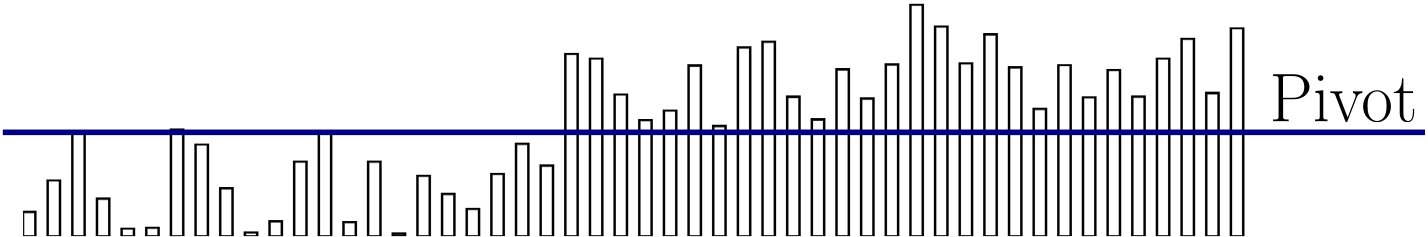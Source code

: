 <?xml version="1.0"?>
<!DOCTYPE ipe SYSTEM "ipe.dtd">
<ipe version="70212" creator="Ipe 7.2.12">
<info created="D:20190929205219" modified="D:20200205205231"/>
<bitmap id="1" width="1000" height="250" BitsPerComponent="8" ColorSpace="DeviceGrayAlpha" Filter="FlateDecode" length="1358" alphaLength="1245" encoding="base64">
eNrt3bFqFFEYhuHtvQhBsPcKLG28AAULCy0j9jY2XoSVYCPaWygJabQR7MQL0DSWglgrwhcw
RCTsnp055z/PW36oO4znYQYWks1GkiRJkiRJkiRJ+qvPyZ2Q6vYruRMS55I4l8S5JM4lcS6J
c0mcS5xzLnEuiXNJnEviXBLnkjiXxLnEOecS55I4l8S5JM4lcS6pvfPXyd2R6jr3jJc4r9aP
5DSI87nugcQ55xLnnEuccy5xzrnUi/ObiXOprvMqPjgX55xLnHMucc65xPn+epM4F+d1nc/2
XiJxzrnW72ninHPN9VzlnHNxzjnn4pxzzsU555yLc86l7XucOOdccz27OedcnHPOuTjnnHNx
zjnn4pxzzsU55xqhD4lzzjmf6xnKOeecc8455+Kcc87FOeeca/3/85PE+fjOvyXOOa9gi/P5
3kvEOR+ci3POOeecc84559y1nHacOBfnfV/Lw7TNtfR0/zjXmraupV6dtza9yzX/TJxrNOe7
nKvZnC9x7znnnPP9bHcT5+K8rvO1bHGu6s6vJ84557yu89af25Pzf32fx7k4r+V8iXvKOeec
cy7OOedcnHPOuTjnnHNxzjnn4pxzzsU555xzzjnnnHPOOefinHPOxTnnnItzzjkX55xzLs45
51ycc84555xzzjnnnHMuzjnnXJxzzrk455xzcc455+Kcc87FOefnt0uJc845r+u899/vrGWc
f0qcc666znvyxjnnqu/8cuL87J+7lzhXBee9P/NaX/O71Os1i/PenN9KIznvaRPnIzjv3Qzn
4pxzzsU555yLc84555xzzjnnnHPOxTnnnItzzjkX58xwLs4551ycj2bmUeJcnNd1PuImzv/0
MXHOueo6X8sl55yLcxvnnHNu45xzzm3inHPOxTnnnItzzjkX55xzLs43myuJS87V1tar5PnL
ueo6957NuTjnnHNxzjnn4tzGuTi3ca6+nd9IHHGuus5tnItzG+fi3DaX88NELOe2us69W3Bu
41yc2zjfti+Jcxvn53ufRnde5T3C2bXtw3lrH5xzbuOcc85tnHPu7No459xm45xzG+ecc27j
nHPObZxzzrmNc845t3HOOec2zus6f5I4t1V1/j3N7NzPXrRVd76EQc5tnHPOuY1zzjm3cc45
5zbOOefcxjnnnNs459zZtXHOuc3GOec2zjnn3MY555zbOOeccxvnnHNu45xzzm2cc+7s2jjn
3GbjnHMb5/WcH6VtPuNF4tzGed/Od/mM3n9+nbNr45xzm41zzm2cc96X8zvJ2bVxXte5zcY5
5zYb55zbbJxzbuOcc85tnHPOuY1zzjm3cc455zbOKzs/Ts6kjfO6zp0/G+djOH+bOLdxXtd5
63tqs3HOuc3GOec2G+ec2zg/7WvinHNbXee9G+TcZuOcc5uNc85tnHPOuY1zzjm3cc455zbO
OXf+bJyf3Q4S5zZbXedLOOLcxjnnnNs455xzG+ecc27jnHObjfPxnD9InNs4r+u89d+12Tjn
3GbjnHObjXPObZz/b7ufOOfcVtf5Wt8pcW6zcc65zcY55zbOOefcxjnnnNs455xzG+ecO382
zjm32Tjn3GbjnHObjfN1nL9Mzp+N87rObTbOObfZ9rndTpxzbrNxzrnNxrnNxjnnNhvnnNts
nHNus3HOuc3GOec2G+ec22ycc26zre/8IHFus9V1vsu/9yxxbrPVdd7759psnHNus3HOuc3G
Oec2G+ec22wXsXCYOLfZamwnqaI3zm22+t44t9k4t9lsnNtstotvzxPnNput9XY1uS+2qt93
Sxq239iE+/F42u3dzU4jMRCF0bz/87IjNEiw8aKF0riwq6rPt7zSTHqCTzLhL4+HJEmSJEmS
FNbnkHtD4lwS55I4l8S5JM4lcS6Jc4lzziXOJXEuiXNJnEviXBLnkjiXOOdc4lwS55I4l8S5
JM4lcS7pmnP2Jc4lce61i8Q55xLnnEuccy5xzrnEOefi/PVzfwxxLvV03sUH5+Kcc4lzziXO
OZc43++Xc3HOucQ551L214iccy7OOZc451zinHOJc87FOeecq2rH94k6UvwsKOecK58tzjkX
55xzLs4551yccy5xzrnEOeeq8DHnnHNxzjnn4pxzzsU555yLc845F1uc3+/xSpzzwbk455xz
zjnnnHPOXQvn4vw+15L9fdI5F+c/nb1fOeecc36tj6GMzqNNz1xz9L+Xc62yNXOuOOdcnFdx
fvbagHNx3sv5Llucq7vz6M8LcC7O8zmPvt1Mzlfcp5xzzjnn4pxzzsU555yLc845F+eccy7O
OedcnHPOOeecc84555xzLs4551ycc865OOecc3HOOefinHPOxTnnnHPOOeecc8455+Kcc87F
Oeeci3POORfnnHMuzjnnXJxzzjnnnN/R+dsQ55xz3tP5inOg/M4zeeOcc3HOOeeq7/x9iPPf
33uZc1V1nv05L/qaM23ivILzFc95nIvzvc6zm+FcnHPOuTjnnHNxzjnnnHPOOeecc865OOec
c3HOOefinBnOxTnnnIvzamYyfQ8u55xzbiOF87/8fZxzLs4551ycc865OOeSc3Fu45xzzm2c
c8455+Kcc87FOeeci/Pr1/Ic4pJz5XjO8/zLuTi3cS7ObZyLcxvn4tzGOeec2zjnfH6r+LtU
bOLcxrk4t3Euzm2cXzun4tzGuTi3cc65zcZ5p8cXZ9f2H86jfXDOuY1zzjm3cc65s2vjnHOb
jXPObZxzzrmNc845t3HOOec2zjnn3MY555zbOOfc2bVxXtf5q9fn7NqqOl9hkHMb55xzbuOc
c85tnHPOuY1zzjm3cc455zbOOXd2bZxzbrNxzrmNc845t3HOOec2zjnn3MY555zbOOeccxvn
nHNu45xzm41zzm2cc865jfN6zmduY9fjAec2zjl3dm2cc26zcc65jXPOczo/hpxdG+c9ndts
nHNus3HOuc3GOec2zjnn3MY555zbOOeccxvnnHNu47yzc+fPxjnnNhvnOZxH36c2G+ec22yc
c26zcc65jXPOObfdx3l2g5zbbJxzbrNxzrmNc845t3HOOec2zjnn3MY5586fjXPObba7OT/7
3eWc22y9nK9wxLmNc845t3HOOec2zjnn3MY5586kjfN6zl/9GoHzZ+O8rvPoP2uzcc65zcY5
5zYb55zbOI/4fBPnnNvqOt/1NSXObTbOObfZOOfcxjnnnNs455xzG+ecc27jnHPnz8Y55zYb
55zbbJxzbrNxvse5zcY55zYb55zbbFNmTn7mjHPObc2cL/j/Aec2G+ec22ycc26zcc65zcY5
5zbOOefcxjnnnNs459y5snHOuc3GecxtHBPf18e5jfMazpfcV5zbOOfcZuOcc5uNc85tNs45
t9k459xm2+i8izfObZz398a5jXPObTbOObfZOOfcZuP8vo8vNhvn67bnkPvFxrnNZuPcZrNx
brPZQp1/AaX1VYY=
</bitmap>
<ipestyle name="basic">
<symbol name="arrow/arc(spx)">
<path stroke="sym-stroke" fill="sym-stroke" pen="sym-pen">
0 0 m
-1 0.333 l
-1 -0.333 l
h
</path>
</symbol>
<symbol name="arrow/farc(spx)">
<path stroke="sym-stroke" fill="white" pen="sym-pen">
0 0 m
-1 0.333 l
-1 -0.333 l
h
</path>
</symbol>
<symbol name="arrow/ptarc(spx)">
<path stroke="sym-stroke" fill="sym-stroke" pen="sym-pen">
0 0 m
-1 0.333 l
-0.8 0 l
-1 -0.333 l
h
</path>
</symbol>
<symbol name="arrow/fptarc(spx)">
<path stroke="sym-stroke" fill="white" pen="sym-pen">
0 0 m
-1 0.333 l
-0.8 0 l
-1 -0.333 l
h
</path>
</symbol>
<symbol name="mark/circle(sx)" transformations="translations">
<path fill="sym-stroke">
0.6 0 0 0.6 0 0 e
0.4 0 0 0.4 0 0 e
</path>
</symbol>
<symbol name="mark/disk(sx)" transformations="translations">
<path fill="sym-stroke">
0.6 0 0 0.6 0 0 e
</path>
</symbol>
<symbol name="mark/fdisk(sfx)" transformations="translations">
<group>
<path fill="sym-fill">
0.5 0 0 0.5 0 0 e
</path>
<path fill="sym-stroke" fillrule="eofill">
0.6 0 0 0.6 0 0 e
0.4 0 0 0.4 0 0 e
</path>
</group>
</symbol>
<symbol name="mark/box(sx)" transformations="translations">
<path fill="sym-stroke" fillrule="eofill">
-0.6 -0.6 m
0.6 -0.6 l
0.6 0.6 l
-0.6 0.6 l
h
-0.4 -0.4 m
0.4 -0.4 l
0.4 0.4 l
-0.4 0.4 l
h
</path>
</symbol>
<symbol name="mark/square(sx)" transformations="translations">
<path fill="sym-stroke">
-0.6 -0.6 m
0.6 -0.6 l
0.6 0.6 l
-0.6 0.6 l
h
</path>
</symbol>
<symbol name="mark/fsquare(sfx)" transformations="translations">
<group>
<path fill="sym-fill">
-0.5 -0.5 m
0.5 -0.5 l
0.5 0.5 l
-0.5 0.5 l
h
</path>
<path fill="sym-stroke" fillrule="eofill">
-0.6 -0.6 m
0.6 -0.6 l
0.6 0.6 l
-0.6 0.6 l
h
-0.4 -0.4 m
0.4 -0.4 l
0.4 0.4 l
-0.4 0.4 l
h
</path>
</group>
</symbol>
<symbol name="mark/cross(sx)" transformations="translations">
<group>
<path fill="sym-stroke">
-0.43 -0.57 m
0.57 0.43 l
0.43 0.57 l
-0.57 -0.43 l
h
</path>
<path fill="sym-stroke">
-0.43 0.57 m
0.57 -0.43 l
0.43 -0.57 l
-0.57 0.43 l
h
</path>
</group>
</symbol>
<symbol name="arrow/fnormal(spx)">
<path stroke="sym-stroke" fill="white" pen="sym-pen">
0 0 m
-1 0.333 l
-1 -0.333 l
h
</path>
</symbol>
<symbol name="arrow/pointed(spx)">
<path stroke="sym-stroke" fill="sym-stroke" pen="sym-pen">
0 0 m
-1 0.333 l
-0.8 0 l
-1 -0.333 l
h
</path>
</symbol>
<symbol name="arrow/fpointed(spx)">
<path stroke="sym-stroke" fill="white" pen="sym-pen">
0 0 m
-1 0.333 l
-0.8 0 l
-1 -0.333 l
h
</path>
</symbol>
<symbol name="arrow/linear(spx)">
<path stroke="sym-stroke" pen="sym-pen">
-1 0.333 m
0 0 l
-1 -0.333 l
</path>
</symbol>
<symbol name="arrow/fdouble(spx)">
<path stroke="sym-stroke" fill="white" pen="sym-pen">
0 0 m
-1 0.333 l
-1 -0.333 l
h
-1 0 m
-2 0.333 l
-2 -0.333 l
h
</path>
</symbol>
<symbol name="arrow/double(spx)">
<path stroke="sym-stroke" fill="sym-stroke" pen="sym-pen">
0 0 m
-1 0.333 l
-1 -0.333 l
h
-1 0 m
-2 0.333 l
-2 -0.333 l
h
</path>
</symbol>
<pen name="heavier" value="0.8"/>
<pen name="fat" value="1.2"/>
<pen name="ultrafat" value="2"/>
<symbolsize name="large" value="5"/>
<symbolsize name="small" value="2"/>
<symbolsize name="tiny" value="1.1"/>
<arrowsize name="large" value="10"/>
<arrowsize name="small" value="5"/>
<arrowsize name="tiny" value="3"/>
<color name="red" value="1 0 0"/>
<color name="green" value="0 1 0"/>
<color name="blue" value="0 0 1"/>
<color name="yellow" value="1 1 0"/>
<color name="orange" value="1 0.647 0"/>
<color name="gold" value="1 0.843 0"/>
<color name="purple" value="0.627 0.125 0.941"/>
<color name="gray" value="0.745"/>
<color name="brown" value="0.647 0.165 0.165"/>
<color name="navy" value="0 0 0.502"/>
<color name="pink" value="1 0.753 0.796"/>
<color name="seagreen" value="0.18 0.545 0.341"/>
<color name="turquoise" value="0.251 0.878 0.816"/>
<color name="violet" value="0.933 0.51 0.933"/>
<color name="darkblue" value="0 0 0.545"/>
<color name="darkcyan" value="0 0.545 0.545"/>
<color name="darkgray" value="0.663"/>
<color name="darkgreen" value="0 0.392 0"/>
<color name="darkmagenta" value="0.545 0 0.545"/>
<color name="darkorange" value="1 0.549 0"/>
<color name="darkred" value="0.545 0 0"/>
<color name="lightblue" value="0.678 0.847 0.902"/>
<color name="lightcyan" value="0.878 1 1"/>
<color name="lightgray" value="0.827"/>
<color name="lightgreen" value="0.565 0.933 0.565"/>
<color name="lightyellow" value="1 1 0.878"/>
<dashstyle name="dashed" value="[4] 0"/>
<dashstyle name="dotted" value="[1 3] 0"/>
<dashstyle name="dash dotted" value="[4 2 1 2] 0"/>
<dashstyle name="dash dot dotted" value="[4 2 1 2 1 2] 0"/>
<textsize name="large" value="\large"/>
<textsize name="Large" value="\Large"/>
<textsize name="LARGE" value="\LARGE"/>
<textsize name="huge" value="\huge"/>
<textsize name="Huge" value="\Huge"/>
<textsize name="small" value="\small"/>
<textsize name="footnote" value="\footnotesize"/>
<textsize name="tiny" value="\tiny"/>
<textstyle name="center" begin="\begin{center}" end="\end{center}"/>
<textstyle name="itemize" begin="\begin{itemize}" end="\end{itemize}"/>
<textstyle name="item" begin="\begin{itemize}\item{}" end="\end{itemize}"/>
<gridsize name="4 pts" value="4"/>
<gridsize name="8 pts (~3 mm)" value="8"/>
<gridsize name="16 pts (~6 mm)" value="16"/>
<gridsize name="32 pts (~12 mm)" value="32"/>
<gridsize name="10 pts (~3.5 mm)" value="10"/>
<gridsize name="20 pts (~7 mm)" value="20"/>
<gridsize name="14 pts (~5 mm)" value="14"/>
<gridsize name="28 pts (~10 mm)" value="28"/>
<gridsize name="56 pts (~20 mm)" value="56"/>
<anglesize name="90 deg" value="90"/>
<anglesize name="60 deg" value="60"/>
<anglesize name="45 deg" value="45"/>
<anglesize name="30 deg" value="30"/>
<anglesize name="22.5 deg" value="22.5"/>
<opacity name="10%" value="0.1"/>
<opacity name="30%" value="0.3"/>
<opacity name="50%" value="0.5"/>
<opacity name="75%" value="0.75"/>
<tiling name="falling" angle="-60" step="4" width="1"/>
<tiling name="rising" angle="30" step="4" width="1"/>
</ipestyle>
<page>
<layer name="alpha"/>
<view layers="alpha" active="alpha"/>
<image layer="alpha" matrix="0.745736 0 0 0.571548 7.28712 292.512" rect="0 346.625 595 495.375" bitmap="1"/>
<text matrix="1 0 0 1 -20 -28" transformations="translations" pos="476 560" stroke="black" type="label" width="53.273" height="16.934" depth="0" valign="baseline" size="Huge">Pivot</text>
<path stroke="navy" pen="ultrafat">
0 528 m
512 528 l
</path>
</page>
</ipe>
